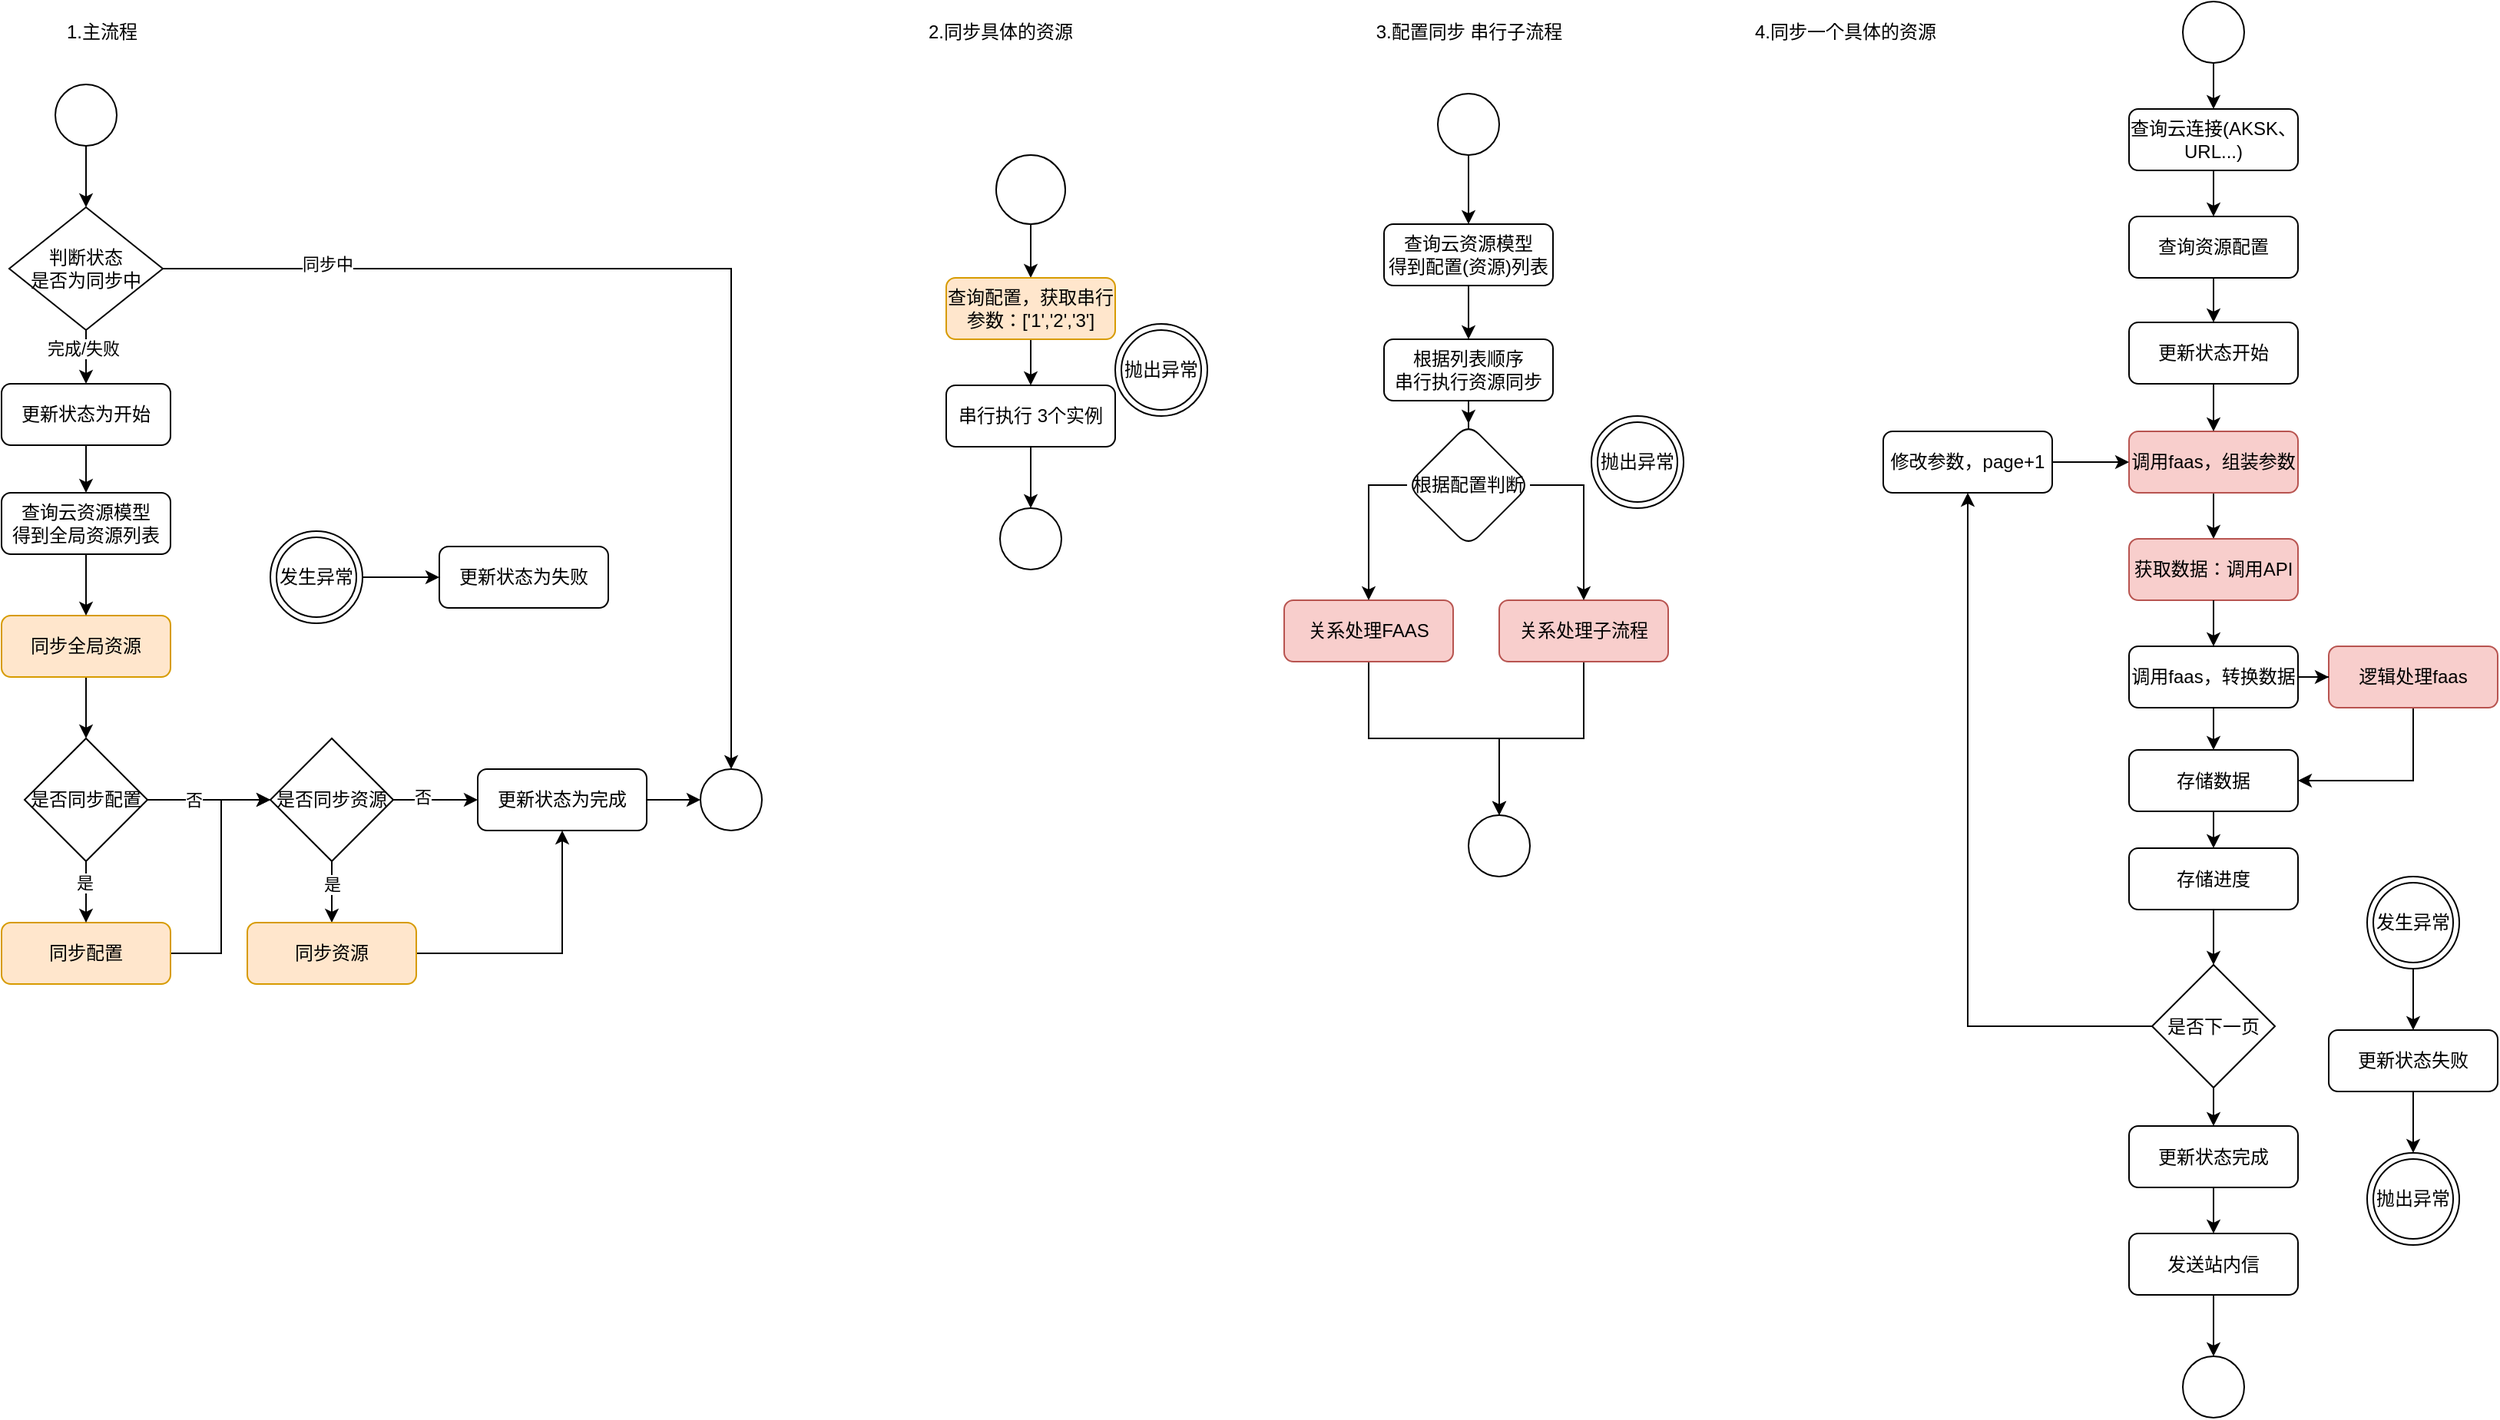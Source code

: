 <mxfile version="16.5.1" type="device"><diagram id="gAFow1S69l5b5GwqGqlg" name="第 1 页"><mxGraphModel dx="946" dy="672" grid="1" gridSize="10" guides="1" tooltips="1" connect="1" arrows="1" fold="1" page="1" pageScale="1" pageWidth="827" pageHeight="1169" math="0" shadow="0"><root><mxCell id="0"/><mxCell id="1" parent="0"/><mxCell id="S0aK1euvrKOSrChh9tF0-15" value="1.主流程" style="text;html=1;align=center;verticalAlign=middle;resizable=0;points=[];autosize=1;strokeColor=none;fillColor=none;" parent="1" vertex="1"><mxGeometry x="60" y="40" width="60" height="20" as="geometry"/></mxCell><mxCell id="S0aK1euvrKOSrChh9tF0-201" value="" style="edgeStyle=orthogonalEdgeStyle;rounded=0;orthogonalLoop=1;jettySize=auto;html=1;" parent="1" source="S0aK1euvrKOSrChh9tF0-16" target="S0aK1euvrKOSrChh9tF0-197" edge="1"><mxGeometry relative="1" as="geometry"/></mxCell><mxCell id="S0aK1euvrKOSrChh9tF0-16" value="" style="ellipse;whiteSpace=wrap;html=1;aspect=fixed;" parent="1" vertex="1"><mxGeometry x="60" y="84" width="40" height="40" as="geometry"/></mxCell><mxCell id="S0aK1euvrKOSrChh9tF0-27" style="edgeStyle=orthogonalEdgeStyle;rounded=0;orthogonalLoop=1;jettySize=auto;html=1;exitX=0.5;exitY=1;exitDx=0;exitDy=0;entryX=0.5;entryY=0;entryDx=0;entryDy=0;" parent="1" source="S0aK1euvrKOSrChh9tF0-17" target="S0aK1euvrKOSrChh9tF0-26" edge="1"><mxGeometry relative="1" as="geometry"/></mxCell><mxCell id="S0aK1euvrKOSrChh9tF0-17" value="同步全局资源" style="rounded=1;whiteSpace=wrap;html=1;fillColor=#ffe6cc;strokeColor=#d79b00;" parent="1" vertex="1"><mxGeometry x="25" y="430" width="110" height="40" as="geometry"/></mxCell><mxCell id="S0aK1euvrKOSrChh9tF0-138" style="edgeStyle=orthogonalEdgeStyle;rounded=0;orthogonalLoop=1;jettySize=auto;html=1;exitX=1;exitY=0.5;exitDx=0;exitDy=0;entryX=0;entryY=0.5;entryDx=0;entryDy=0;" parent="1" source="S0aK1euvrKOSrChh9tF0-20" target="S0aK1euvrKOSrChh9tF0-31" edge="1"><mxGeometry relative="1" as="geometry"><Array as="points"><mxPoint x="168" y="650"/><mxPoint x="168" y="550"/></Array></mxGeometry></mxCell><mxCell id="S0aK1euvrKOSrChh9tF0-20" value="同步配置" style="rounded=1;whiteSpace=wrap;html=1;fillColor=#ffe6cc;strokeColor=#d79b00;" parent="1" vertex="1"><mxGeometry x="25" y="630" width="110" height="40" as="geometry"/></mxCell><mxCell id="S0aK1euvrKOSrChh9tF0-28" style="edgeStyle=orthogonalEdgeStyle;rounded=0;orthogonalLoop=1;jettySize=auto;html=1;exitX=0.5;exitY=1;exitDx=0;exitDy=0;entryX=0.5;entryY=0;entryDx=0;entryDy=0;" parent="1" source="S0aK1euvrKOSrChh9tF0-26" target="S0aK1euvrKOSrChh9tF0-20" edge="1"><mxGeometry relative="1" as="geometry"/></mxCell><mxCell id="S0aK1euvrKOSrChh9tF0-33" value="是" style="edgeLabel;html=1;align=center;verticalAlign=middle;resizable=0;points=[];" parent="S0aK1euvrKOSrChh9tF0-28" vertex="1" connectable="0"><mxGeometry x="-0.3" y="-1" relative="1" as="geometry"><mxPoint as="offset"/></mxGeometry></mxCell><mxCell id="S0aK1euvrKOSrChh9tF0-32" style="edgeStyle=orthogonalEdgeStyle;rounded=0;orthogonalLoop=1;jettySize=auto;html=1;exitX=1;exitY=0.5;exitDx=0;exitDy=0;" parent="1" source="S0aK1euvrKOSrChh9tF0-26" target="S0aK1euvrKOSrChh9tF0-31" edge="1"><mxGeometry relative="1" as="geometry"/></mxCell><mxCell id="S0aK1euvrKOSrChh9tF0-34" value="否" style="edgeLabel;html=1;align=center;verticalAlign=middle;resizable=0;points=[];" parent="S0aK1euvrKOSrChh9tF0-32" vertex="1" connectable="0"><mxGeometry x="0.025" y="-3" relative="1" as="geometry"><mxPoint x="-11" y="-3" as="offset"/></mxGeometry></mxCell><mxCell id="S0aK1euvrKOSrChh9tF0-26" value="是否同步配置" style="rhombus;whiteSpace=wrap;html=1;fillColor=default;" parent="1" vertex="1"><mxGeometry x="40" y="510" width="80" height="80" as="geometry"/></mxCell><mxCell id="S0aK1euvrKOSrChh9tF0-155" style="edgeStyle=orthogonalEdgeStyle;rounded=0;orthogonalLoop=1;jettySize=auto;html=1;exitX=0.5;exitY=1;exitDx=0;exitDy=0;entryX=0.5;entryY=0;entryDx=0;entryDy=0;" parent="1" source="S0aK1euvrKOSrChh9tF0-31" target="S0aK1euvrKOSrChh9tF0-154" edge="1"><mxGeometry relative="1" as="geometry"/></mxCell><mxCell id="S0aK1euvrKOSrChh9tF0-208" value="是" style="edgeLabel;html=1;align=center;verticalAlign=middle;resizable=0;points=[];" parent="S0aK1euvrKOSrChh9tF0-155" vertex="1" connectable="0"><mxGeometry x="-0.25" relative="1" as="geometry"><mxPoint as="offset"/></mxGeometry></mxCell><mxCell id="S0aK1euvrKOSrChh9tF0-205" style="edgeStyle=orthogonalEdgeStyle;rounded=0;orthogonalLoop=1;jettySize=auto;html=1;exitX=1;exitY=0.5;exitDx=0;exitDy=0;entryX=0;entryY=0.5;entryDx=0;entryDy=0;" parent="1" source="S0aK1euvrKOSrChh9tF0-31" target="S0aK1euvrKOSrChh9tF0-203" edge="1"><mxGeometry relative="1" as="geometry"/></mxCell><mxCell id="S0aK1euvrKOSrChh9tF0-206" value="否" style="edgeLabel;html=1;align=center;verticalAlign=middle;resizable=0;points=[];" parent="S0aK1euvrKOSrChh9tF0-205" vertex="1" connectable="0"><mxGeometry x="-0.318" y="3" relative="1" as="geometry"><mxPoint y="1" as="offset"/></mxGeometry></mxCell><mxCell id="S0aK1euvrKOSrChh9tF0-31" value="是否同步资源" style="rhombus;whiteSpace=wrap;html=1;fillColor=default;" parent="1" vertex="1"><mxGeometry x="200" y="510" width="80" height="80" as="geometry"/></mxCell><mxCell id="S0aK1euvrKOSrChh9tF0-43" value="" style="ellipse;whiteSpace=wrap;html=1;aspect=fixed;" parent="1" vertex="1"><mxGeometry x="480" y="530" width="40" height="40" as="geometry"/></mxCell><mxCell id="S0aK1euvrKOSrChh9tF0-72" value="2.同步具体的资源" style="text;html=1;align=center;verticalAlign=middle;resizable=0;points=[];autosize=1;strokeColor=none;fillColor=none;" parent="1" vertex="1"><mxGeometry x="620" y="40" width="110" height="20" as="geometry"/></mxCell><mxCell id="S0aK1euvrKOSrChh9tF0-221" style="edgeStyle=orthogonalEdgeStyle;rounded=0;orthogonalLoop=1;jettySize=auto;html=1;exitX=0.5;exitY=1;exitDx=0;exitDy=0;entryX=0.5;entryY=0;entryDx=0;entryDy=0;" parent="1" source="S0aK1euvrKOSrChh9tF0-73" target="S0aK1euvrKOSrChh9tF0-79" edge="1"><mxGeometry relative="1" as="geometry"/></mxCell><mxCell id="S0aK1euvrKOSrChh9tF0-73" value="" style="ellipse;whiteSpace=wrap;html=1;aspect=fixed;" parent="1" vertex="1"><mxGeometry x="672.5" y="130" width="45" height="45" as="geometry"/></mxCell><mxCell id="S0aK1euvrKOSrChh9tF0-167" style="edgeStyle=orthogonalEdgeStyle;rounded=0;orthogonalLoop=1;jettySize=auto;html=1;exitX=0.5;exitY=1;exitDx=0;exitDy=0;entryX=0.5;entryY=0;entryDx=0;entryDy=0;" parent="1" source="S0aK1euvrKOSrChh9tF0-79" target="S0aK1euvrKOSrChh9tF0-87" edge="1"><mxGeometry relative="1" as="geometry"/></mxCell><mxCell id="S0aK1euvrKOSrChh9tF0-79" value="查询配置，获取串行参数：['1','2','3']" style="rounded=1;whiteSpace=wrap;html=1;fillColor=#ffe6cc;strokeColor=#d79b00;" parent="1" vertex="1"><mxGeometry x="640" y="210" width="110" height="40" as="geometry"/></mxCell><mxCell id="S0aK1euvrKOSrChh9tF0-168" style="edgeStyle=orthogonalEdgeStyle;rounded=0;orthogonalLoop=1;jettySize=auto;html=1;exitX=0.5;exitY=1;exitDx=0;exitDy=0;entryX=0.5;entryY=0;entryDx=0;entryDy=0;" parent="1" source="S0aK1euvrKOSrChh9tF0-87" target="S0aK1euvrKOSrChh9tF0-91" edge="1"><mxGeometry relative="1" as="geometry"/></mxCell><mxCell id="S0aK1euvrKOSrChh9tF0-87" value="串行执行&amp;nbsp;3个实例" style="rounded=1;whiteSpace=wrap;html=1;" parent="1" vertex="1"><mxGeometry x="640" y="280" width="110" height="40" as="geometry"/></mxCell><mxCell id="S0aK1euvrKOSrChh9tF0-91" value="" style="ellipse;whiteSpace=wrap;html=1;aspect=fixed;" parent="1" vertex="1"><mxGeometry x="675" y="360" width="40" height="40" as="geometry"/></mxCell><mxCell id="S0aK1euvrKOSrChh9tF0-93" value="4.同步一个具体的资源" style="text;html=1;align=center;verticalAlign=middle;resizable=0;points=[];autosize=1;strokeColor=none;fillColor=none;" parent="1" vertex="1"><mxGeometry x="1160" y="40" width="130" height="20" as="geometry"/></mxCell><mxCell id="S0aK1euvrKOSrChh9tF0-110" value="" style="ellipse;whiteSpace=wrap;html=1;aspect=fixed;" parent="1" vertex="1"><mxGeometry x="1445" y="912.5" width="40" height="40" as="geometry"/></mxCell><mxCell id="S0aK1euvrKOSrChh9tF0-204" style="edgeStyle=orthogonalEdgeStyle;rounded=0;orthogonalLoop=1;jettySize=auto;html=1;exitX=1;exitY=0.5;exitDx=0;exitDy=0;entryX=0.5;entryY=1;entryDx=0;entryDy=0;" parent="1" source="S0aK1euvrKOSrChh9tF0-154" target="S0aK1euvrKOSrChh9tF0-203" edge="1"><mxGeometry relative="1" as="geometry"/></mxCell><mxCell id="S0aK1euvrKOSrChh9tF0-154" value="同步资源" style="rounded=1;whiteSpace=wrap;html=1;fillColor=#ffe6cc;strokeColor=#d79b00;" parent="1" vertex="1"><mxGeometry x="185" y="630" width="110" height="40" as="geometry"/></mxCell><mxCell id="S0aK1euvrKOSrChh9tF0-196" style="edgeStyle=orthogonalEdgeStyle;rounded=0;orthogonalLoop=1;jettySize=auto;html=1;exitX=1;exitY=0.5;exitDx=0;exitDy=0;" parent="1" source="S0aK1euvrKOSrChh9tF0-190" target="S0aK1euvrKOSrChh9tF0-191" edge="1"><mxGeometry relative="1" as="geometry"/></mxCell><mxCell id="S0aK1euvrKOSrChh9tF0-190" value="发生异常" style="ellipse;shape=doubleEllipse;whiteSpace=wrap;html=1;aspect=fixed;fillColor=default;" parent="1" vertex="1"><mxGeometry x="200" y="375" width="60" height="60" as="geometry"/></mxCell><mxCell id="S0aK1euvrKOSrChh9tF0-191" value="更新状态为失败" style="rounded=1;whiteSpace=wrap;html=1;" parent="1" vertex="1"><mxGeometry x="310" y="385" width="110" height="40" as="geometry"/></mxCell><mxCell id="S0aK1euvrKOSrChh9tF0-192" style="edgeStyle=orthogonalEdgeStyle;rounded=0;orthogonalLoop=1;jettySize=auto;html=1;exitX=0.5;exitY=1;exitDx=0;exitDy=0;" parent="1" source="S0aK1euvrKOSrChh9tF0-191" target="S0aK1euvrKOSrChh9tF0-191" edge="1"><mxGeometry relative="1" as="geometry"/></mxCell><mxCell id="S0aK1euvrKOSrChh9tF0-218" style="edgeStyle=orthogonalEdgeStyle;rounded=0;orthogonalLoop=1;jettySize=auto;html=1;exitX=0.5;exitY=1;exitDx=0;exitDy=0;entryX=0.5;entryY=0;entryDx=0;entryDy=0;" parent="1" source="S0aK1euvrKOSrChh9tF0-193" target="S0aK1euvrKOSrChh9tF0-217" edge="1"><mxGeometry relative="1" as="geometry"/></mxCell><mxCell id="S0aK1euvrKOSrChh9tF0-193" value="更新状态为开始" style="rounded=1;whiteSpace=wrap;html=1;" parent="1" vertex="1"><mxGeometry x="25" y="279" width="110" height="40" as="geometry"/></mxCell><mxCell id="S0aK1euvrKOSrChh9tF0-199" style="edgeStyle=orthogonalEdgeStyle;rounded=0;orthogonalLoop=1;jettySize=auto;html=1;exitX=0.5;exitY=1;exitDx=0;exitDy=0;" parent="1" source="S0aK1euvrKOSrChh9tF0-197" target="S0aK1euvrKOSrChh9tF0-193" edge="1"><mxGeometry relative="1" as="geometry"/></mxCell><mxCell id="S0aK1euvrKOSrChh9tF0-200" value="完成/失败" style="edgeLabel;html=1;align=center;verticalAlign=middle;resizable=0;points=[];" parent="S0aK1euvrKOSrChh9tF0-199" vertex="1" connectable="0"><mxGeometry x="-0.5" y="-2" relative="1" as="geometry"><mxPoint as="offset"/></mxGeometry></mxCell><mxCell id="S0aK1euvrKOSrChh9tF0-212" style="edgeStyle=orthogonalEdgeStyle;rounded=0;orthogonalLoop=1;jettySize=auto;html=1;exitX=1;exitY=0.5;exitDx=0;exitDy=0;entryX=0.5;entryY=0;entryDx=0;entryDy=0;" parent="1" source="S0aK1euvrKOSrChh9tF0-197" target="S0aK1euvrKOSrChh9tF0-43" edge="1"><mxGeometry relative="1" as="geometry"/></mxCell><mxCell id="S0aK1euvrKOSrChh9tF0-213" value="同步中" style="edgeLabel;html=1;align=center;verticalAlign=middle;resizable=0;points=[];" parent="S0aK1euvrKOSrChh9tF0-212" vertex="1" connectable="0"><mxGeometry x="-0.693" y="3" relative="1" as="geometry"><mxPoint as="offset"/></mxGeometry></mxCell><mxCell id="S0aK1euvrKOSrChh9tF0-197" value="判断状态&lt;br&gt;是否为同步中" style="rhombus;whiteSpace=wrap;html=1;" parent="1" vertex="1"><mxGeometry x="30" y="164" width="100" height="80" as="geometry"/></mxCell><mxCell id="S0aK1euvrKOSrChh9tF0-211" style="edgeStyle=orthogonalEdgeStyle;rounded=0;orthogonalLoop=1;jettySize=auto;html=1;exitX=1;exitY=0.5;exitDx=0;exitDy=0;" parent="1" source="S0aK1euvrKOSrChh9tF0-203" target="S0aK1euvrKOSrChh9tF0-43" edge="1"><mxGeometry relative="1" as="geometry"/></mxCell><mxCell id="S0aK1euvrKOSrChh9tF0-203" value="更新状态为完成" style="rounded=1;whiteSpace=wrap;html=1;" parent="1" vertex="1"><mxGeometry x="335" y="530" width="110" height="40" as="geometry"/></mxCell><mxCell id="S0aK1euvrKOSrChh9tF0-214" value="3.配置同步 串行子流程" style="text;html=1;align=center;verticalAlign=middle;resizable=0;points=[];autosize=1;strokeColor=none;fillColor=none;" parent="1" vertex="1"><mxGeometry x="910" y="40" width="140" height="20" as="geometry"/></mxCell><mxCell id="S0aK1euvrKOSrChh9tF0-187" style="edgeStyle=orthogonalEdgeStyle;rounded=0;orthogonalLoop=1;jettySize=auto;html=1;exitX=0.5;exitY=1;exitDx=0;exitDy=0;entryX=0.5;entryY=0;entryDx=0;entryDy=0;" parent="1" source="S0aK1euvrKOSrChh9tF0-179" target="S0aK1euvrKOSrChh9tF0-110" edge="1"><mxGeometry relative="1" as="geometry"/></mxCell><mxCell id="S0aK1euvrKOSrChh9tF0-94" value="" style="ellipse;whiteSpace=wrap;html=1;aspect=fixed;" parent="1" vertex="1"><mxGeometry x="1445" y="30" width="40" height="40" as="geometry"/></mxCell><mxCell id="S0aK1euvrKOSrChh9tF0-95" value="查询云连接(AKSK、URL...)" style="rounded=1;whiteSpace=wrap;html=1;" parent="1" vertex="1"><mxGeometry x="1410" y="100" width="110" height="40" as="geometry"/></mxCell><mxCell id="S0aK1euvrKOSrChh9tF0-96" style="edgeStyle=orthogonalEdgeStyle;rounded=0;orthogonalLoop=1;jettySize=auto;html=1;exitX=0.5;exitY=1;exitDx=0;exitDy=0;entryX=0.5;entryY=0;entryDx=0;entryDy=0;" parent="1" source="S0aK1euvrKOSrChh9tF0-94" target="S0aK1euvrKOSrChh9tF0-95" edge="1"><mxGeometry relative="1" as="geometry"/></mxCell><mxCell id="S0aK1euvrKOSrChh9tF0-248" style="edgeStyle=orthogonalEdgeStyle;rounded=0;orthogonalLoop=1;jettySize=auto;html=1;exitX=0.5;exitY=1;exitDx=0;exitDy=0;" parent="1" source="S0aK1euvrKOSrChh9tF0-97" target="S0aK1euvrKOSrChh9tF0-247" edge="1"><mxGeometry relative="1" as="geometry"/></mxCell><mxCell id="S0aK1euvrKOSrChh9tF0-97" value="查询资源配置" style="rounded=1;whiteSpace=wrap;html=1;" parent="1" vertex="1"><mxGeometry x="1410" y="170" width="110" height="40" as="geometry"/></mxCell><mxCell id="S0aK1euvrKOSrChh9tF0-98" style="edgeStyle=orthogonalEdgeStyle;rounded=0;orthogonalLoop=1;jettySize=auto;html=1;exitX=0.5;exitY=1;exitDx=0;exitDy=0;entryX=0.5;entryY=0;entryDx=0;entryDy=0;" parent="1" source="S0aK1euvrKOSrChh9tF0-95" target="S0aK1euvrKOSrChh9tF0-97" edge="1"><mxGeometry relative="1" as="geometry"/></mxCell><mxCell id="S0aK1euvrKOSrChh9tF0-250" style="edgeStyle=orthogonalEdgeStyle;rounded=0;orthogonalLoop=1;jettySize=auto;html=1;exitX=0.5;exitY=1;exitDx=0;exitDy=0;entryX=0.5;entryY=0;entryDx=0;entryDy=0;" parent="1" source="S0aK1euvrKOSrChh9tF0-99" target="S0aK1euvrKOSrChh9tF0-101" edge="1"><mxGeometry relative="1" as="geometry"/></mxCell><mxCell id="S0aK1euvrKOSrChh9tF0-99" value="调用faas，组装参数" style="rounded=1;whiteSpace=wrap;html=1;fillColor=#f8cecc;strokeColor=#b85450;" parent="1" vertex="1"><mxGeometry x="1410" y="310" width="110" height="40" as="geometry"/></mxCell><mxCell id="S0aK1euvrKOSrChh9tF0-101" value="获取数据：调用API" style="rounded=1;whiteSpace=wrap;html=1;fillColor=#f8cecc;strokeColor=#b85450;" parent="1" vertex="1"><mxGeometry x="1410" y="380" width="110" height="40" as="geometry"/></mxCell><mxCell id="S0aK1euvrKOSrChh9tF0-243" style="edgeStyle=orthogonalEdgeStyle;rounded=0;orthogonalLoop=1;jettySize=auto;html=1;exitX=0.5;exitY=1;exitDx=0;exitDy=0;" parent="1" source="S0aK1euvrKOSrChh9tF0-103" target="S0aK1euvrKOSrChh9tF0-106" edge="1"><mxGeometry relative="1" as="geometry"/></mxCell><mxCell id="S0aK1euvrKOSrChh9tF0-103" value="调用faas，转换数据" style="rounded=1;whiteSpace=wrap;html=1;" parent="1" vertex="1"><mxGeometry x="1410" y="450" width="110" height="40" as="geometry"/></mxCell><mxCell id="S0aK1euvrKOSrChh9tF0-104" value="" style="edgeStyle=orthogonalEdgeStyle;rounded=0;orthogonalLoop=1;jettySize=auto;html=1;" parent="1" source="S0aK1euvrKOSrChh9tF0-101" target="S0aK1euvrKOSrChh9tF0-103" edge="1"><mxGeometry relative="1" as="geometry"/></mxCell><mxCell id="S0aK1euvrKOSrChh9tF0-244" style="edgeStyle=orthogonalEdgeStyle;rounded=0;orthogonalLoop=1;jettySize=auto;html=1;exitX=0.5;exitY=1;exitDx=0;exitDy=0;" parent="1" source="S0aK1euvrKOSrChh9tF0-106" target="S0aK1euvrKOSrChh9tF0-169" edge="1"><mxGeometry relative="1" as="geometry"/></mxCell><mxCell id="S0aK1euvrKOSrChh9tF0-106" value="存储数据" style="rounded=1;whiteSpace=wrap;html=1;" parent="1" vertex="1"><mxGeometry x="1410" y="517.5" width="110" height="40" as="geometry"/></mxCell><mxCell id="S0aK1euvrKOSrChh9tF0-245" style="edgeStyle=orthogonalEdgeStyle;rounded=0;orthogonalLoop=1;jettySize=auto;html=1;exitX=0.5;exitY=1;exitDx=0;exitDy=0;entryX=0.5;entryY=0;entryDx=0;entryDy=0;" parent="1" source="S0aK1euvrKOSrChh9tF0-108" target="S0aK1euvrKOSrChh9tF0-172" edge="1"><mxGeometry relative="1" as="geometry"/></mxCell><mxCell id="S0aK1euvrKOSrChh9tF0-108" value="是否下一页" style="rhombus;whiteSpace=wrap;html=1;fillColor=default;" parent="1" vertex="1"><mxGeometry x="1425" y="657.5" width="80" height="80" as="geometry"/></mxCell><mxCell id="S0aK1euvrKOSrChh9tF0-251" style="edgeStyle=orthogonalEdgeStyle;rounded=0;orthogonalLoop=1;jettySize=auto;html=1;exitX=1;exitY=0.5;exitDx=0;exitDy=0;" parent="1" source="S0aK1euvrKOSrChh9tF0-116" target="S0aK1euvrKOSrChh9tF0-99" edge="1"><mxGeometry relative="1" as="geometry"/></mxCell><mxCell id="S0aK1euvrKOSrChh9tF0-116" value="修改参数，page+1" style="rounded=1;whiteSpace=wrap;html=1;" parent="1" vertex="1"><mxGeometry x="1250" y="310" width="110" height="40" as="geometry"/></mxCell><mxCell id="S0aK1euvrKOSrChh9tF0-118" style="edgeStyle=orthogonalEdgeStyle;rounded=0;orthogonalLoop=1;jettySize=auto;html=1;exitX=0;exitY=0.5;exitDx=0;exitDy=0;entryX=0.5;entryY=1;entryDx=0;entryDy=0;" parent="1" source="S0aK1euvrKOSrChh9tF0-108" target="S0aK1euvrKOSrChh9tF0-116" edge="1"><mxGeometry relative="1" as="geometry"/></mxCell><mxCell id="S0aK1euvrKOSrChh9tF0-121" style="edgeStyle=orthogonalEdgeStyle;rounded=0;orthogonalLoop=1;jettySize=auto;html=1;exitX=0.5;exitY=1;exitDx=0;exitDy=0;entryX=1;entryY=0.5;entryDx=0;entryDy=0;" parent="1" source="S0aK1euvrKOSrChh9tF0-119" target="S0aK1euvrKOSrChh9tF0-106" edge="1"><mxGeometry relative="1" as="geometry"/></mxCell><mxCell id="S0aK1euvrKOSrChh9tF0-119" value="逻辑处理faas" style="rounded=1;whiteSpace=wrap;html=1;fillColor=#f8cecc;strokeColor=#b85450;" parent="1" vertex="1"><mxGeometry x="1540" y="450" width="110" height="40" as="geometry"/></mxCell><mxCell id="S0aK1euvrKOSrChh9tF0-120" value="" style="edgeStyle=orthogonalEdgeStyle;rounded=0;orthogonalLoop=1;jettySize=auto;html=1;" parent="1" source="S0aK1euvrKOSrChh9tF0-103" target="S0aK1euvrKOSrChh9tF0-119" edge="1"><mxGeometry relative="1" as="geometry"/></mxCell><mxCell id="S0aK1euvrKOSrChh9tF0-171" style="edgeStyle=orthogonalEdgeStyle;rounded=0;orthogonalLoop=1;jettySize=auto;html=1;exitX=0.5;exitY=1;exitDx=0;exitDy=0;" parent="1" source="S0aK1euvrKOSrChh9tF0-169" target="S0aK1euvrKOSrChh9tF0-108" edge="1"><mxGeometry relative="1" as="geometry"/></mxCell><mxCell id="S0aK1euvrKOSrChh9tF0-169" value="存储进度" style="rounded=1;whiteSpace=wrap;html=1;" parent="1" vertex="1"><mxGeometry x="1410" y="581.5" width="110" height="40" as="geometry"/></mxCell><mxCell id="S0aK1euvrKOSrChh9tF0-172" value="更新状态完成" style="rounded=1;whiteSpace=wrap;html=1;" parent="1" vertex="1"><mxGeometry x="1410" y="762.5" width="110" height="40" as="geometry"/></mxCell><mxCell id="S0aK1euvrKOSrChh9tF0-179" value="发送站内信" style="rounded=1;whiteSpace=wrap;html=1;" parent="1" vertex="1"><mxGeometry x="1410" y="832.5" width="110" height="40" as="geometry"/></mxCell><mxCell id="S0aK1euvrKOSrChh9tF0-180" value="" style="edgeStyle=orthogonalEdgeStyle;rounded=0;orthogonalLoop=1;jettySize=auto;html=1;" parent="1" source="S0aK1euvrKOSrChh9tF0-172" target="S0aK1euvrKOSrChh9tF0-179" edge="1"><mxGeometry relative="1" as="geometry"/></mxCell><mxCell id="S0aK1euvrKOSrChh9tF0-182" value="发生异常" style="ellipse;shape=doubleEllipse;whiteSpace=wrap;html=1;aspect=fixed;fillColor=default;" parent="1" vertex="1"><mxGeometry x="1565" y="600" width="60" height="60" as="geometry"/></mxCell><mxCell id="S0aK1euvrKOSrChh9tF0-183" value="更新状态失败" style="rounded=1;whiteSpace=wrap;html=1;" parent="1" vertex="1"><mxGeometry x="1540" y="700" width="110" height="40" as="geometry"/></mxCell><mxCell id="S0aK1euvrKOSrChh9tF0-184" style="edgeStyle=orthogonalEdgeStyle;rounded=0;orthogonalLoop=1;jettySize=auto;html=1;exitX=0.5;exitY=1;exitDx=0;exitDy=0;" parent="1" source="S0aK1euvrKOSrChh9tF0-182" target="S0aK1euvrKOSrChh9tF0-183" edge="1"><mxGeometry relative="1" as="geometry"/></mxCell><mxCell id="S0aK1euvrKOSrChh9tF0-188" value="抛出异常" style="ellipse;shape=doubleEllipse;whiteSpace=wrap;html=1;aspect=fixed;fillColor=default;" parent="1" vertex="1"><mxGeometry x="1565" y="780" width="60" height="60" as="geometry"/></mxCell><mxCell id="S0aK1euvrKOSrChh9tF0-189" style="edgeStyle=orthogonalEdgeStyle;rounded=0;orthogonalLoop=1;jettySize=auto;html=1;exitX=0.5;exitY=1;exitDx=0;exitDy=0;" parent="1" source="S0aK1euvrKOSrChh9tF0-183" target="S0aK1euvrKOSrChh9tF0-188" edge="1"><mxGeometry relative="1" as="geometry"/></mxCell><mxCell id="S0aK1euvrKOSrChh9tF0-224" style="edgeStyle=orthogonalEdgeStyle;rounded=0;orthogonalLoop=1;jettySize=auto;html=1;exitX=0.5;exitY=1;exitDx=0;exitDy=0;entryX=0.5;entryY=0;entryDx=0;entryDy=0;" parent="1" source="S0aK1euvrKOSrChh9tF0-216" target="S0aK1euvrKOSrChh9tF0-223" edge="1"><mxGeometry relative="1" as="geometry"/></mxCell><mxCell id="S0aK1euvrKOSrChh9tF0-216" value="" style="ellipse;whiteSpace=wrap;html=1;aspect=fixed;" parent="1" vertex="1"><mxGeometry x="960" y="90" width="40" height="40" as="geometry"/></mxCell><mxCell id="S0aK1euvrKOSrChh9tF0-219" style="edgeStyle=orthogonalEdgeStyle;rounded=0;orthogonalLoop=1;jettySize=auto;html=1;exitX=0.5;exitY=1;exitDx=0;exitDy=0;" parent="1" source="S0aK1euvrKOSrChh9tF0-217" target="S0aK1euvrKOSrChh9tF0-17" edge="1"><mxGeometry relative="1" as="geometry"/></mxCell><mxCell id="S0aK1euvrKOSrChh9tF0-217" value="查询云资源模型&lt;br&gt;得到全局资源列表" style="rounded=1;whiteSpace=wrap;html=1;" parent="1" vertex="1"><mxGeometry x="25" y="350" width="110" height="40" as="geometry"/></mxCell><mxCell id="S0aK1euvrKOSrChh9tF0-226" value="" style="edgeStyle=orthogonalEdgeStyle;rounded=0;orthogonalLoop=1;jettySize=auto;html=1;" parent="1" source="S0aK1euvrKOSrChh9tF0-223" target="S0aK1euvrKOSrChh9tF0-225" edge="1"><mxGeometry relative="1" as="geometry"/></mxCell><mxCell id="S0aK1euvrKOSrChh9tF0-223" value="查询云资源模型&lt;br&gt;得到配置(资源)列表" style="rounded=1;whiteSpace=wrap;html=1;" parent="1" vertex="1"><mxGeometry x="925" y="175" width="110" height="40" as="geometry"/></mxCell><mxCell id="S0aK1euvrKOSrChh9tF0-235" value="" style="edgeStyle=orthogonalEdgeStyle;rounded=0;orthogonalLoop=1;jettySize=auto;html=1;" parent="1" source="S0aK1euvrKOSrChh9tF0-225" target="S0aK1euvrKOSrChh9tF0-234" edge="1"><mxGeometry relative="1" as="geometry"/></mxCell><mxCell id="S0aK1euvrKOSrChh9tF0-225" value="根据列表顺序&lt;br&gt;串行执行资源同步" style="rounded=1;whiteSpace=wrap;html=1;" parent="1" vertex="1"><mxGeometry x="925" y="250" width="110" height="40" as="geometry"/></mxCell><mxCell id="S0aK1euvrKOSrChh9tF0-227" value="" style="ellipse;whiteSpace=wrap;html=1;aspect=fixed;" parent="1" vertex="1"><mxGeometry x="980" y="560" width="40" height="40" as="geometry"/></mxCell><mxCell id="S0aK1euvrKOSrChh9tF0-238" style="edgeStyle=orthogonalEdgeStyle;rounded=0;orthogonalLoop=1;jettySize=auto;html=1;exitX=0.5;exitY=1;exitDx=0;exitDy=0;entryX=0.5;entryY=0;entryDx=0;entryDy=0;" parent="1" source="S0aK1euvrKOSrChh9tF0-228" target="S0aK1euvrKOSrChh9tF0-227" edge="1"><mxGeometry relative="1" as="geometry"/></mxCell><mxCell id="S0aK1euvrKOSrChh9tF0-228" value="关系处理FAAS" style="rounded=1;whiteSpace=wrap;html=1;fillColor=#f8cecc;strokeColor=#b85450;" parent="1" vertex="1"><mxGeometry x="860" y="420" width="110" height="40" as="geometry"/></mxCell><mxCell id="S0aK1euvrKOSrChh9tF0-239" style="edgeStyle=orthogonalEdgeStyle;rounded=0;orthogonalLoop=1;jettySize=auto;html=1;exitX=0.5;exitY=1;exitDx=0;exitDy=0;entryX=0.5;entryY=0;entryDx=0;entryDy=0;" parent="1" source="S0aK1euvrKOSrChh9tF0-230" target="S0aK1euvrKOSrChh9tF0-227" edge="1"><mxGeometry relative="1" as="geometry"/></mxCell><mxCell id="S0aK1euvrKOSrChh9tF0-230" value="关系处理子流程" style="rounded=1;whiteSpace=wrap;html=1;fillColor=#f8cecc;strokeColor=#b85450;" parent="1" vertex="1"><mxGeometry x="1000" y="420" width="110" height="40" as="geometry"/></mxCell><mxCell id="S0aK1euvrKOSrChh9tF0-236" style="edgeStyle=orthogonalEdgeStyle;rounded=0;orthogonalLoop=1;jettySize=auto;html=1;exitX=0;exitY=0.5;exitDx=0;exitDy=0;" parent="1" source="S0aK1euvrKOSrChh9tF0-234" target="S0aK1euvrKOSrChh9tF0-228" edge="1"><mxGeometry relative="1" as="geometry"/></mxCell><mxCell id="S0aK1euvrKOSrChh9tF0-237" style="edgeStyle=orthogonalEdgeStyle;rounded=0;orthogonalLoop=1;jettySize=auto;html=1;exitX=1;exitY=0.5;exitDx=0;exitDy=0;" parent="1" source="S0aK1euvrKOSrChh9tF0-234" target="S0aK1euvrKOSrChh9tF0-230" edge="1"><mxGeometry relative="1" as="geometry"/></mxCell><mxCell id="S0aK1euvrKOSrChh9tF0-234" value="根据配置判断" style="rhombus;whiteSpace=wrap;html=1;rounded=1;" parent="1" vertex="1"><mxGeometry x="940" y="305" width="80" height="80" as="geometry"/></mxCell><mxCell id="S0aK1euvrKOSrChh9tF0-241" value="抛出异常" style="ellipse;shape=doubleEllipse;whiteSpace=wrap;html=1;aspect=fixed;fillColor=default;" parent="1" vertex="1"><mxGeometry x="1060" y="300" width="60" height="60" as="geometry"/></mxCell><mxCell id="S0aK1euvrKOSrChh9tF0-242" value="抛出异常" style="ellipse;shape=doubleEllipse;whiteSpace=wrap;html=1;aspect=fixed;fillColor=default;" parent="1" vertex="1"><mxGeometry x="750" y="240" width="60" height="60" as="geometry"/></mxCell><mxCell id="S0aK1euvrKOSrChh9tF0-249" style="edgeStyle=orthogonalEdgeStyle;rounded=0;orthogonalLoop=1;jettySize=auto;html=1;exitX=0.5;exitY=1;exitDx=0;exitDy=0;entryX=0.5;entryY=0;entryDx=0;entryDy=0;" parent="1" source="S0aK1euvrKOSrChh9tF0-247" target="S0aK1euvrKOSrChh9tF0-99" edge="1"><mxGeometry relative="1" as="geometry"/></mxCell><mxCell id="S0aK1euvrKOSrChh9tF0-247" value="更新状态开始" style="rounded=1;whiteSpace=wrap;html=1;" parent="1" vertex="1"><mxGeometry x="1410" y="239" width="110" height="40" as="geometry"/></mxCell></root></mxGraphModel></diagram></mxfile>